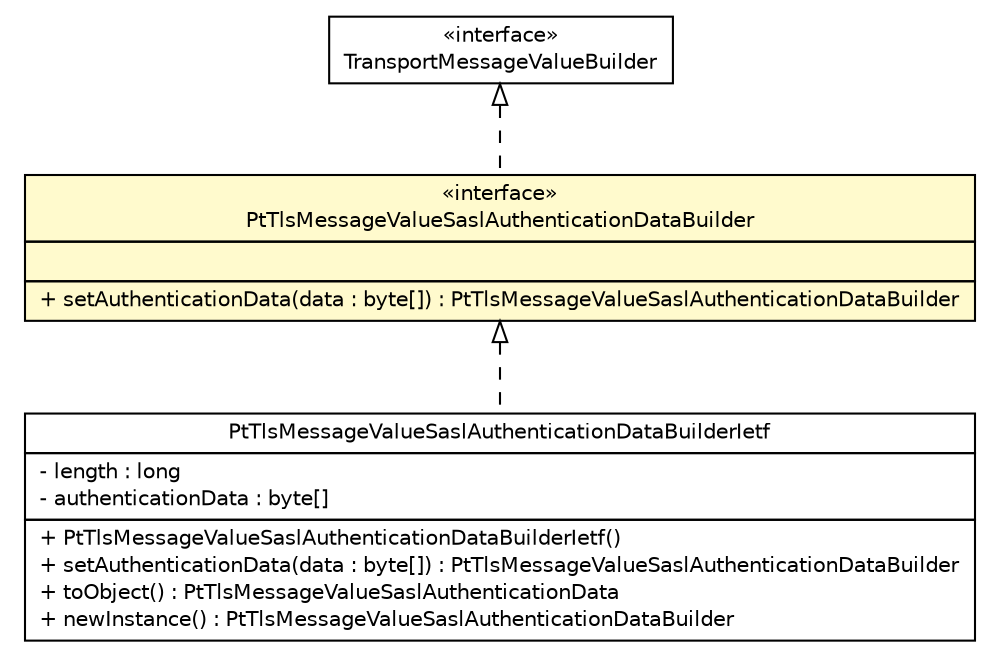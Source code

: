#!/usr/local/bin/dot
#
# Class diagram 
# Generated by UMLGraph version R5_6 (http://www.umlgraph.org/)
#

digraph G {
	edge [fontname="Helvetica",fontsize=10,labelfontname="Helvetica",labelfontsize=10];
	node [fontname="Helvetica",fontsize=10,shape=plaintext];
	nodesep=0.25;
	ranksep=0.5;
	// de.hsbremen.tc.tnc.message.t.value.TransportMessageValueBuilder
	c147610 [label=<<table title="de.hsbremen.tc.tnc.message.t.value.TransportMessageValueBuilder" border="0" cellborder="1" cellspacing="0" cellpadding="2" port="p" href="../../../../../de/hsbremen/tc/tnc/message/t/value/TransportMessageValueBuilder.html">
		<tr><td><table border="0" cellspacing="0" cellpadding="1">
<tr><td align="center" balign="center"> &#171;interface&#187; </td></tr>
<tr><td align="center" balign="center"> TransportMessageValueBuilder </td></tr>
		</table></td></tr>
		</table>>, URL="../../../../../de/hsbremen/tc/tnc/message/t/value/TransportMessageValueBuilder.html", fontname="Helvetica", fontcolor="black", fontsize=10.0];
	// org.ietf.nea.pt.value.PtTlsMessageValueSaslAuthenticationDataBuilderIetf
	c147630 [label=<<table title="org.ietf.nea.pt.value.PtTlsMessageValueSaslAuthenticationDataBuilderIetf" border="0" cellborder="1" cellspacing="0" cellpadding="2" port="p" href="./PtTlsMessageValueSaslAuthenticationDataBuilderIetf.html">
		<tr><td><table border="0" cellspacing="0" cellpadding="1">
<tr><td align="center" balign="center"> PtTlsMessageValueSaslAuthenticationDataBuilderIetf </td></tr>
		</table></td></tr>
		<tr><td><table border="0" cellspacing="0" cellpadding="1">
<tr><td align="left" balign="left"> - length : long </td></tr>
<tr><td align="left" balign="left"> - authenticationData : byte[] </td></tr>
		</table></td></tr>
		<tr><td><table border="0" cellspacing="0" cellpadding="1">
<tr><td align="left" balign="left"> + PtTlsMessageValueSaslAuthenticationDataBuilderIetf() </td></tr>
<tr><td align="left" balign="left"> + setAuthenticationData(data : byte[]) : PtTlsMessageValueSaslAuthenticationDataBuilder </td></tr>
<tr><td align="left" balign="left"> + toObject() : PtTlsMessageValueSaslAuthenticationData </td></tr>
<tr><td align="left" balign="left"> + newInstance() : PtTlsMessageValueSaslAuthenticationDataBuilder </td></tr>
		</table></td></tr>
		</table>>, URL="./PtTlsMessageValueSaslAuthenticationDataBuilderIetf.html", fontname="Helvetica", fontcolor="black", fontsize=10.0];
	// org.ietf.nea.pt.value.PtTlsMessageValueSaslAuthenticationDataBuilder
	c147646 [label=<<table title="org.ietf.nea.pt.value.PtTlsMessageValueSaslAuthenticationDataBuilder" border="0" cellborder="1" cellspacing="0" cellpadding="2" port="p" bgcolor="lemonChiffon" href="./PtTlsMessageValueSaslAuthenticationDataBuilder.html">
		<tr><td><table border="0" cellspacing="0" cellpadding="1">
<tr><td align="center" balign="center"> &#171;interface&#187; </td></tr>
<tr><td align="center" balign="center"> PtTlsMessageValueSaslAuthenticationDataBuilder </td></tr>
		</table></td></tr>
		<tr><td><table border="0" cellspacing="0" cellpadding="1">
<tr><td align="left" balign="left">  </td></tr>
		</table></td></tr>
		<tr><td><table border="0" cellspacing="0" cellpadding="1">
<tr><td align="left" balign="left"> + setAuthenticationData(data : byte[]) : PtTlsMessageValueSaslAuthenticationDataBuilder </td></tr>
		</table></td></tr>
		</table>>, URL="./PtTlsMessageValueSaslAuthenticationDataBuilder.html", fontname="Helvetica", fontcolor="black", fontsize=10.0];
	//org.ietf.nea.pt.value.PtTlsMessageValueSaslAuthenticationDataBuilderIetf implements org.ietf.nea.pt.value.PtTlsMessageValueSaslAuthenticationDataBuilder
	c147646:p -> c147630:p [dir=back,arrowtail=empty,style=dashed];
	//org.ietf.nea.pt.value.PtTlsMessageValueSaslAuthenticationDataBuilder implements de.hsbremen.tc.tnc.message.t.value.TransportMessageValueBuilder
	c147610:p -> c147646:p [dir=back,arrowtail=empty,style=dashed];
}

